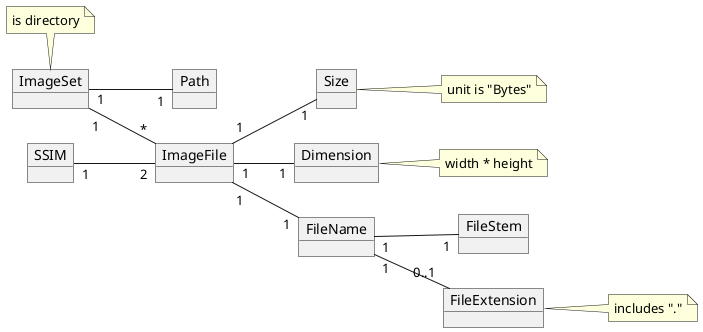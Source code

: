 @startuml Conceptual Model
left to right direction

object ImageSet
object Path

object ImageFile
object Size
object Dimension

object FileName
object FileStem
object FileExtension

object SSIM

note top of ImageSet: is directory

note right of Size: unit is "Bytes"
note right of FileExtension: includes "."
note right of Dimension: width * height

ImageSet "1"--"1" Path
ImageSet "1"--"*" ImageFile

ImageFile "1"--"1" Size
ImageFile "1"--"1" Dimension
ImageFile "1"--"1" FileName

FileName "1"--"1" FileStem
FileName "1"--"0..1" FileExtension

SSIM "1"--"2" ImageFile
